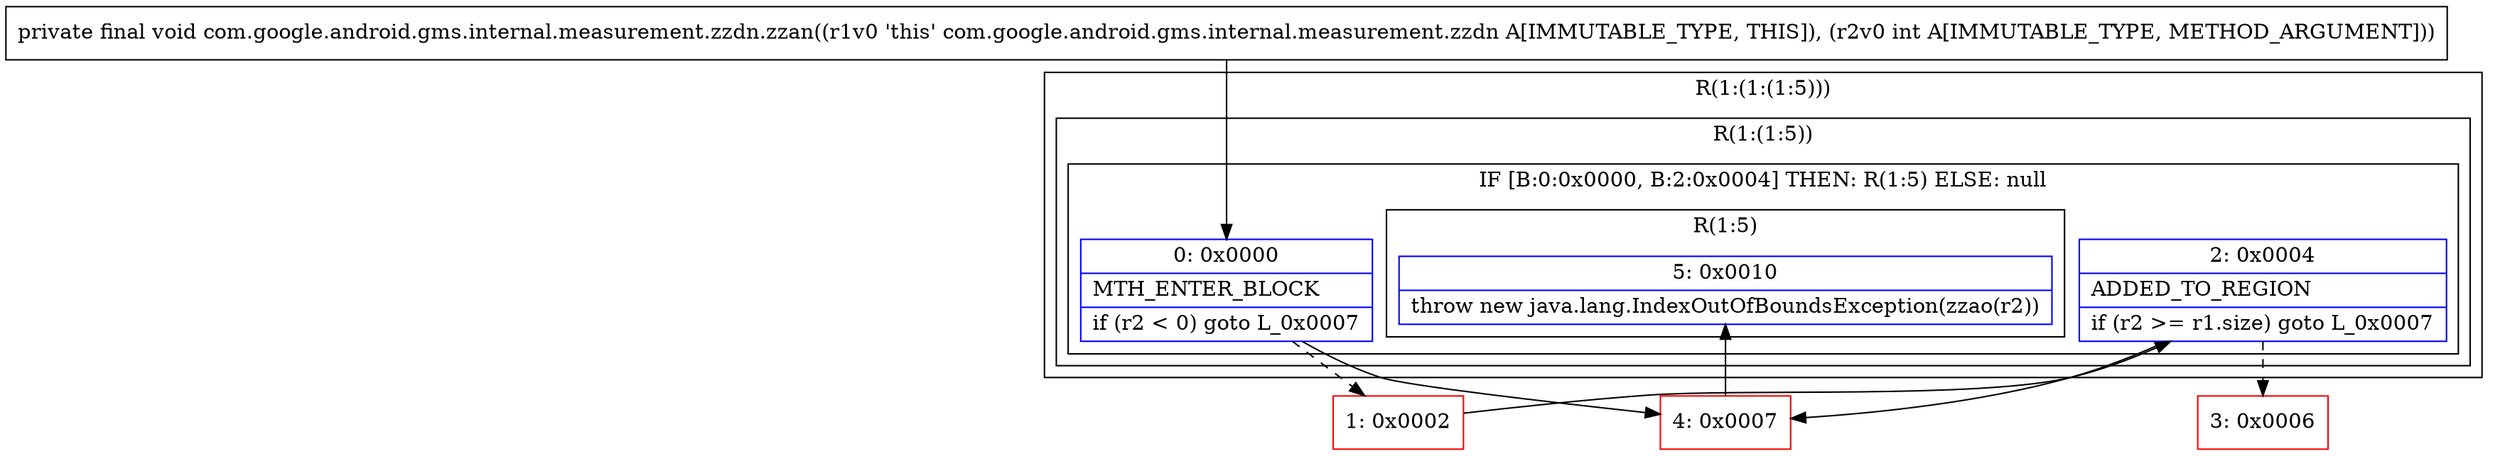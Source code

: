 digraph "CFG forcom.google.android.gms.internal.measurement.zzdn.zzan(I)V" {
subgraph cluster_Region_308968803 {
label = "R(1:(1:(1:5)))";
node [shape=record,color=blue];
subgraph cluster_Region_524788403 {
label = "R(1:(1:5))";
node [shape=record,color=blue];
subgraph cluster_IfRegion_77435926 {
label = "IF [B:0:0x0000, B:2:0x0004] THEN: R(1:5) ELSE: null";
node [shape=record,color=blue];
Node_0 [shape=record,label="{0\:\ 0x0000|MTH_ENTER_BLOCK\l|if (r2 \< 0) goto L_0x0007\l}"];
Node_2 [shape=record,label="{2\:\ 0x0004|ADDED_TO_REGION\l|if (r2 \>= r1.size) goto L_0x0007\l}"];
subgraph cluster_Region_1836712073 {
label = "R(1:5)";
node [shape=record,color=blue];
Node_5 [shape=record,label="{5\:\ 0x0010|throw new java.lang.IndexOutOfBoundsException(zzao(r2))\l}"];
}
}
}
}
Node_1 [shape=record,color=red,label="{1\:\ 0x0002}"];
Node_3 [shape=record,color=red,label="{3\:\ 0x0006}"];
Node_4 [shape=record,color=red,label="{4\:\ 0x0007}"];
MethodNode[shape=record,label="{private final void com.google.android.gms.internal.measurement.zzdn.zzan((r1v0 'this' com.google.android.gms.internal.measurement.zzdn A[IMMUTABLE_TYPE, THIS]), (r2v0 int A[IMMUTABLE_TYPE, METHOD_ARGUMENT])) }"];
MethodNode -> Node_0;
Node_0 -> Node_1[style=dashed];
Node_0 -> Node_4;
Node_2 -> Node_3[style=dashed];
Node_2 -> Node_4;
Node_1 -> Node_2;
Node_4 -> Node_5;
}

